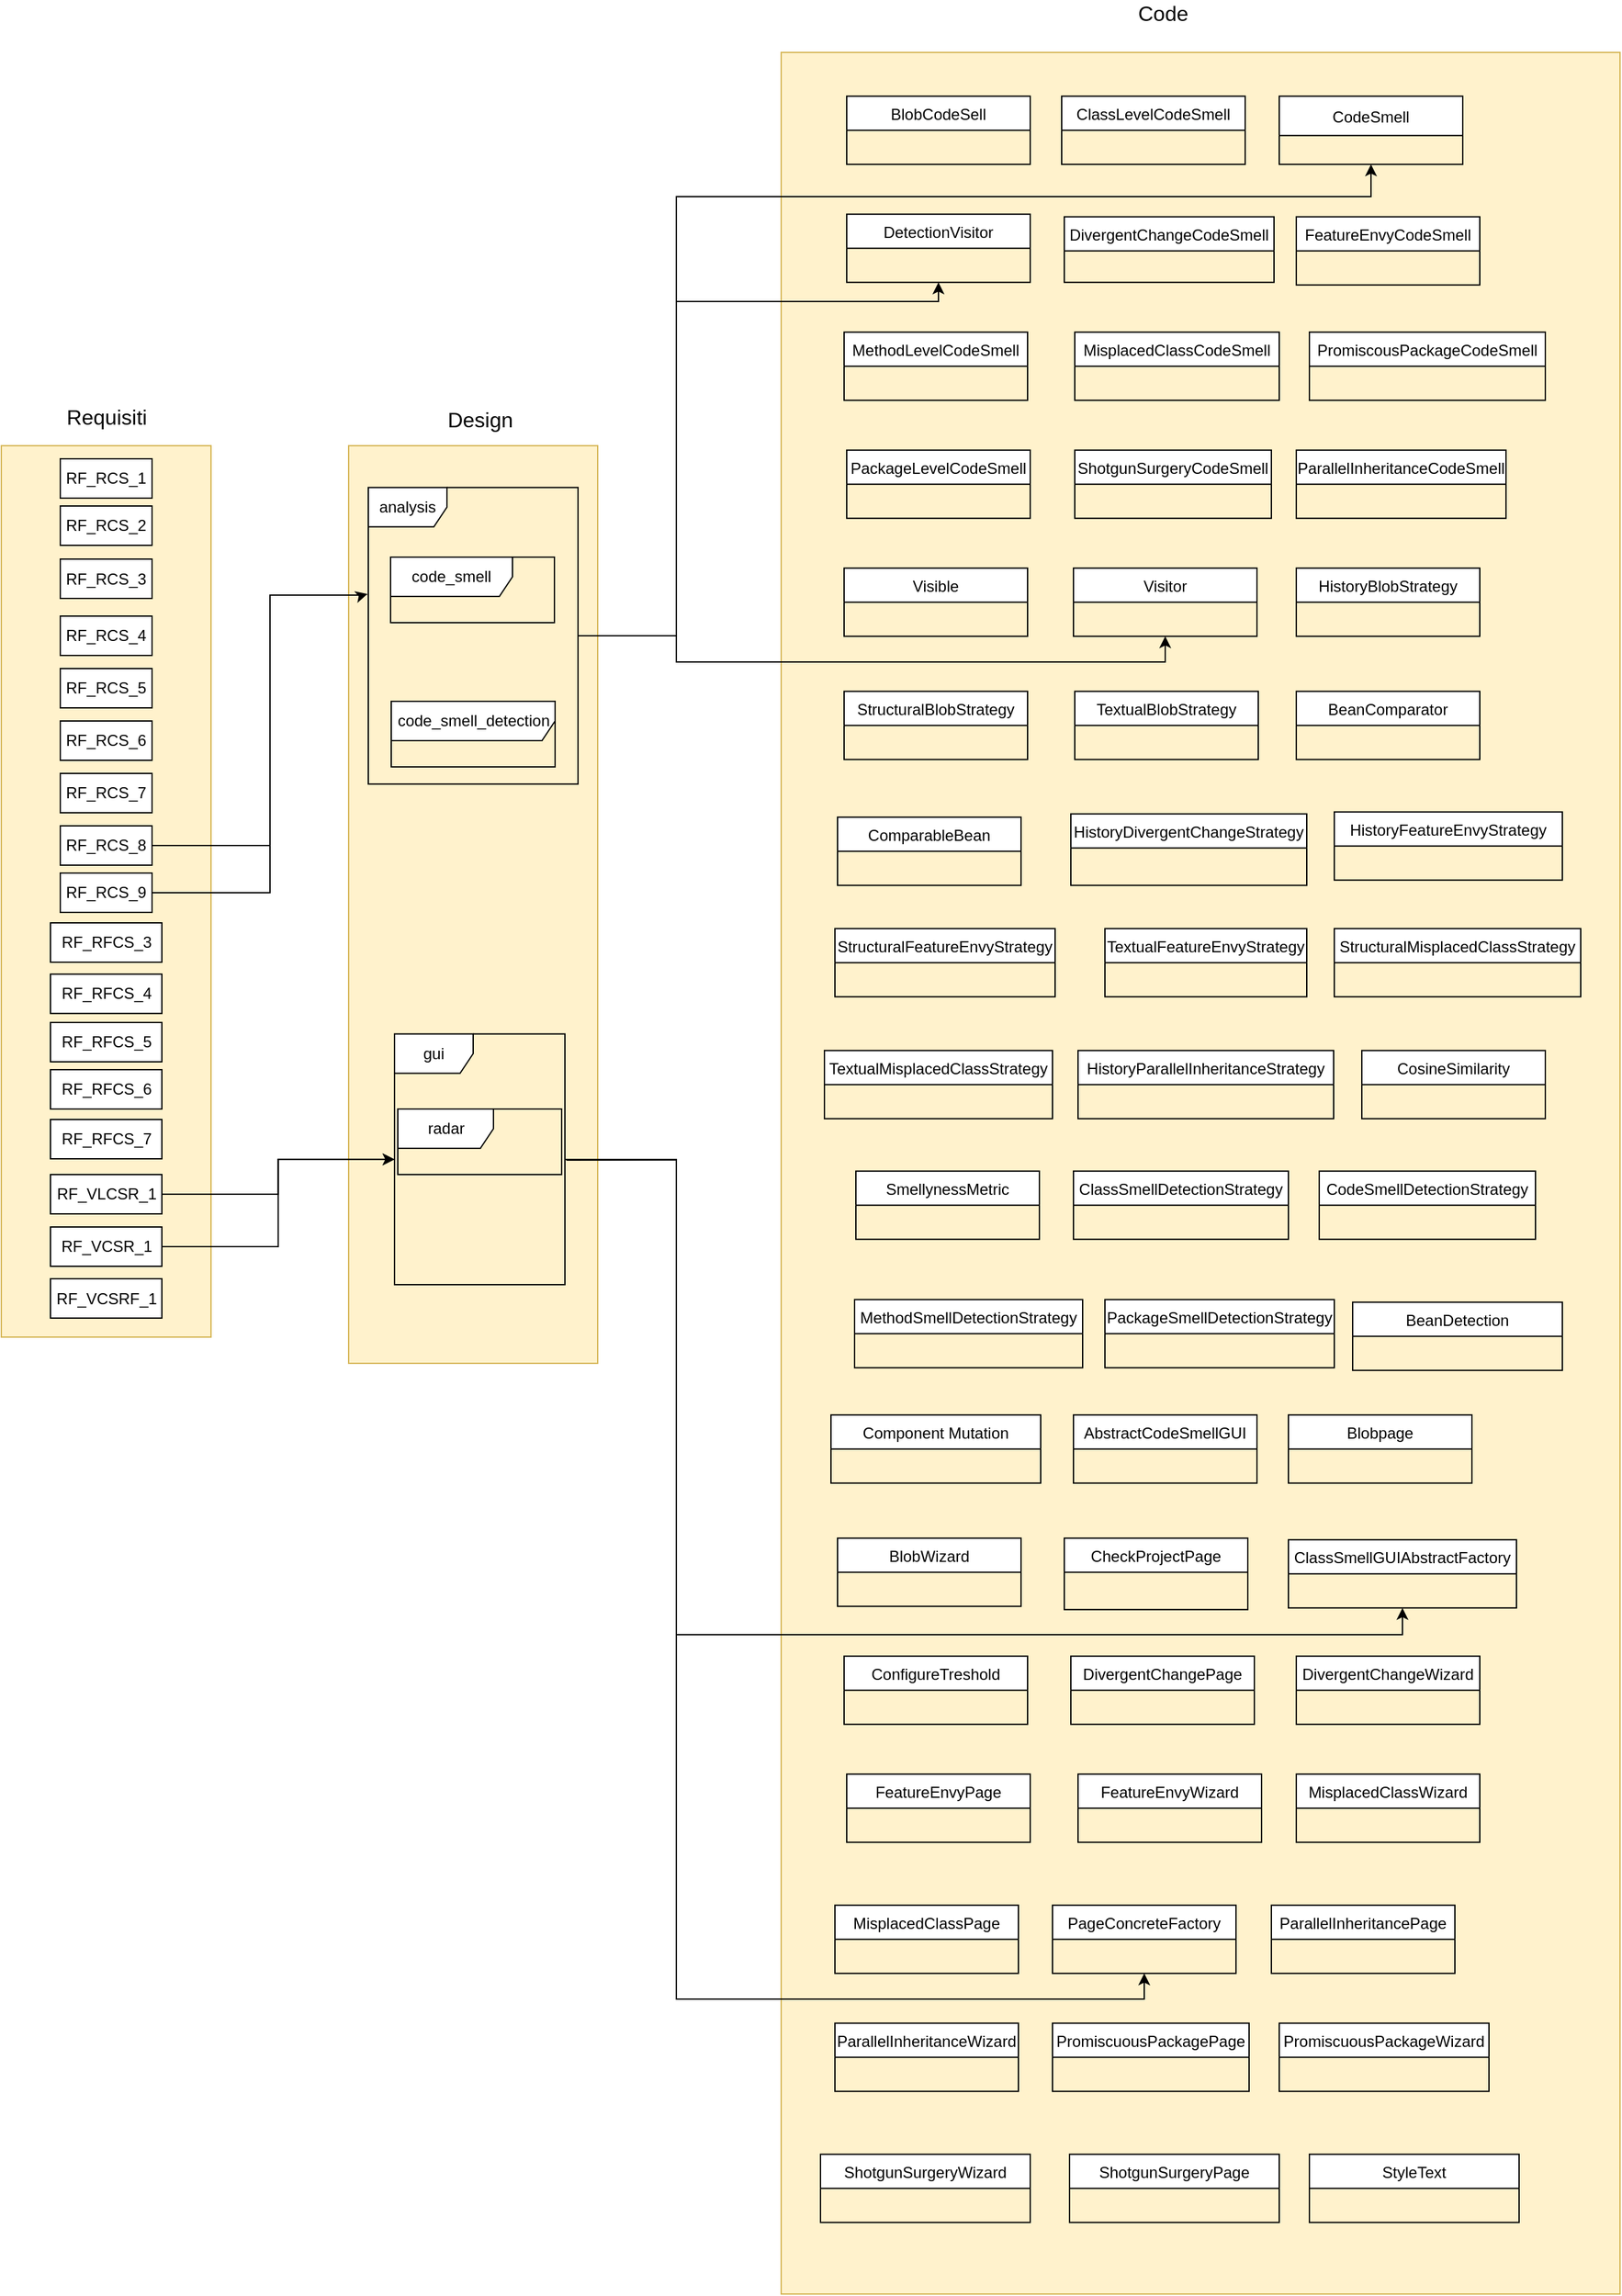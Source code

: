<mxfile version="20.0.2" type="device"><diagram id="omjVIdMI0j78EckpS8r3" name="Page-1"><mxGraphModel dx="4814" dy="2933" grid="1" gridSize="10" guides="1" tooltips="1" connect="1" arrows="1" fold="1" page="1" pageScale="1" pageWidth="827" pageHeight="1169" math="0" shadow="0"><root><mxCell id="0"/><mxCell id="1" parent="0"/><mxCell id="1BuoXdEdj9g9K6j--a0f-65" value="" style="rounded=0;whiteSpace=wrap;html=1;fillColor=#fff2cc;strokeColor=#d6b656;" parent="1" vertex="1"><mxGeometry x="-1010" y="-140" width="640" height="1710" as="geometry"/></mxCell><mxCell id="1BuoXdEdj9g9K6j--a0f-1" value="" style="rounded=0;whiteSpace=wrap;html=1;fillColor=#fff2cc;strokeColor=#d6b656;" parent="1" vertex="1"><mxGeometry x="-1605" y="160" width="160" height="680" as="geometry"/></mxCell><mxCell id="1BuoXdEdj9g9K6j--a0f-4" value="RF_RCS_1" style="rounded=0;whiteSpace=wrap;html=1;" parent="1" vertex="1"><mxGeometry x="-1560" y="170" width="70" height="30" as="geometry"/></mxCell><mxCell id="1BuoXdEdj9g9K6j--a0f-5" value="RF_RCS_2" style="rounded=0;whiteSpace=wrap;html=1;" parent="1" vertex="1"><mxGeometry x="-1560" y="206" width="70" height="30" as="geometry"/></mxCell><mxCell id="1BuoXdEdj9g9K6j--a0f-6" value="RF_RCS_3" style="rounded=0;whiteSpace=wrap;html=1;" parent="1" vertex="1"><mxGeometry x="-1560" y="246.5" width="70" height="30" as="geometry"/></mxCell><mxCell id="1BuoXdEdj9g9K6j--a0f-18" value="" style="rounded=0;whiteSpace=wrap;html=1;fillColor=#fff2cc;strokeColor=#d6b656;" parent="1" vertex="1"><mxGeometry x="-1340" y="160" width="190" height="700" as="geometry"/></mxCell><mxCell id="KnudJdZtvMEW16h_r3Ov-47" style="edgeStyle=orthogonalEdgeStyle;rounded=0;orthogonalLoop=1;jettySize=auto;html=1;entryX=0.5;entryY=1;entryDx=0;entryDy=0;" edge="1" parent="1" source="1BuoXdEdj9g9K6j--a0f-21" target="KnudJdZtvMEW16h_r3Ov-2"><mxGeometry relative="1" as="geometry"><Array as="points"><mxPoint x="-1090" y="305"/><mxPoint x="-1090" y="325"/><mxPoint x="-717" y="325"/></Array></mxGeometry></mxCell><mxCell id="KnudJdZtvMEW16h_r3Ov-48" style="edgeStyle=orthogonalEdgeStyle;rounded=0;orthogonalLoop=1;jettySize=auto;html=1;entryX=0.5;entryY=1;entryDx=0;entryDy=0;" edge="1" parent="1" source="1BuoXdEdj9g9K6j--a0f-21" target="KnudJdZtvMEW16h_r3Ov-1"><mxGeometry relative="1" as="geometry"><Array as="points"><mxPoint x="-1090" y="305"/><mxPoint x="-1090" y="50"/><mxPoint x="-890" y="50"/></Array></mxGeometry></mxCell><mxCell id="KnudJdZtvMEW16h_r3Ov-49" style="edgeStyle=orthogonalEdgeStyle;rounded=0;orthogonalLoop=1;jettySize=auto;html=1;entryX=0.5;entryY=1;entryDx=0;entryDy=0;" edge="1" parent="1" source="1BuoXdEdj9g9K6j--a0f-21" target="1BuoXdEdj9g9K6j--a0f-32"><mxGeometry relative="1" as="geometry"><Array as="points"><mxPoint x="-1090" y="305"/><mxPoint x="-1090" y="-30"/><mxPoint x="-560" y="-30"/></Array></mxGeometry></mxCell><mxCell id="1BuoXdEdj9g9K6j--a0f-21" value="analysis" style="shape=umlFrame;whiteSpace=wrap;html=1;" parent="1" vertex="1"><mxGeometry x="-1325" y="191.88" width="160" height="226.25" as="geometry"/></mxCell><mxCell id="1BuoXdEdj9g9K6j--a0f-23" value="code_smell_detection" style="shape=umlFrame;whiteSpace=wrap;html=1;width=125;height=30;" parent="1" vertex="1"><mxGeometry x="-1307.5" y="355" width="125" height="50" as="geometry"/></mxCell><mxCell id="KnudJdZtvMEW16h_r3Ov-50" style="edgeStyle=orthogonalEdgeStyle;rounded=0;orthogonalLoop=1;jettySize=auto;html=1;entryX=0.5;entryY=1;entryDx=0;entryDy=0;" edge="1" parent="1" source="1BuoXdEdj9g9K6j--a0f-25" target="KnudJdZtvMEW16h_r3Ov-21"><mxGeometry relative="1" as="geometry"><Array as="points"><mxPoint x="-1090" y="705"/><mxPoint x="-1090" y="1067"/><mxPoint x="-536" y="1067"/></Array></mxGeometry></mxCell><mxCell id="1BuoXdEdj9g9K6j--a0f-25" value="gui" style="shape=umlFrame;whiteSpace=wrap;html=1;" parent="1" vertex="1"><mxGeometry x="-1305" y="608.75" width="130" height="191.25" as="geometry"/></mxCell><mxCell id="1BuoXdEdj9g9K6j--a0f-27" value="ClassLevelCodeSmell" style="swimlane;fontStyle=0;childLayout=stackLayout;horizontal=1;startSize=26;horizontalStack=0;resizeParent=1;resizeParentMax=0;resizeLast=0;collapsible=1;marginBottom=0;" parent="1" vertex="1"><mxGeometry x="-796" y="-106.62" width="140" height="52" as="geometry"/></mxCell><mxCell id="1BuoXdEdj9g9K6j--a0f-31" value="BlobCodeSell" style="swimlane;fontStyle=0;childLayout=stackLayout;horizontal=1;startSize=26;horizontalStack=0;resizeParent=1;resizeParentMax=0;resizeLast=0;collapsible=1;marginBottom=0;" parent="1" vertex="1"><mxGeometry x="-960" y="-106.62" width="140" height="52" as="geometry"/></mxCell><mxCell id="1BuoXdEdj9g9K6j--a0f-32" value="CodeSmell" style="swimlane;fontStyle=0;childLayout=stackLayout;horizontal=1;startSize=30;horizontalStack=0;resizeParent=1;resizeParentMax=0;resizeLast=0;collapsible=1;marginBottom=0;" parent="1" vertex="1"><mxGeometry x="-630" y="-106.62" width="140" height="52" as="geometry"/></mxCell><mxCell id="1BuoXdEdj9g9K6j--a0f-33" value="DivergentChangeCodeSmell" style="swimlane;fontStyle=0;childLayout=stackLayout;horizontal=1;startSize=26;horizontalStack=0;resizeParent=1;resizeParentMax=0;resizeLast=0;collapsible=1;marginBottom=0;" parent="1" vertex="1"><mxGeometry x="-794" y="-14.62" width="160" height="50" as="geometry"/></mxCell><mxCell id="1BuoXdEdj9g9K6j--a0f-34" value="FeatureEnvyCodeSmell" style="swimlane;fontStyle=0;childLayout=stackLayout;horizontal=1;startSize=26;horizontalStack=0;resizeParent=1;resizeParentMax=0;resizeLast=0;collapsible=1;marginBottom=0;" parent="1" vertex="1"><mxGeometry x="-617" y="-14.62" width="140" height="52" as="geometry"/></mxCell><mxCell id="1BuoXdEdj9g9K6j--a0f-35" value="MethodLevelCodeSmell" style="swimlane;fontStyle=0;childLayout=stackLayout;horizontal=1;startSize=26;horizontalStack=0;resizeParent=1;resizeParentMax=0;resizeLast=0;collapsible=1;marginBottom=0;" parent="1" vertex="1"><mxGeometry x="-962" y="73.38" width="140" height="52" as="geometry"><mxRectangle x="-960" y="-170" width="170" height="30" as="alternateBounds"/></mxGeometry></mxCell><mxCell id="1BuoXdEdj9g9K6j--a0f-36" value="MisplacedClassCodeSmell" style="swimlane;fontStyle=0;childLayout=stackLayout;horizontal=1;startSize=26;horizontalStack=0;resizeParent=1;resizeParentMax=0;resizeLast=0;collapsible=1;marginBottom=0;" parent="1" vertex="1"><mxGeometry x="-786" y="73.38" width="156" height="52" as="geometry"/></mxCell><mxCell id="1BuoXdEdj9g9K6j--a0f-37" value="PackageLevelCodeSmell" style="swimlane;fontStyle=0;childLayout=stackLayout;horizontal=1;startSize=26;horizontalStack=0;resizeParent=1;resizeParentMax=0;resizeLast=0;collapsible=1;marginBottom=0;" parent="1" vertex="1"><mxGeometry x="-960" y="163.38" width="140" height="52" as="geometry"/></mxCell><mxCell id="1BuoXdEdj9g9K6j--a0f-38" value="ParallelInheritanceCodeSmell" style="swimlane;fontStyle=0;childLayout=stackLayout;horizontal=1;startSize=26;horizontalStack=0;resizeParent=1;resizeParentMax=0;resizeLast=0;collapsible=1;marginBottom=0;" parent="1" vertex="1"><mxGeometry x="-617" y="163.38" width="160" height="52" as="geometry"/></mxCell><mxCell id="1BuoXdEdj9g9K6j--a0f-39" value="PromiscousPackageCodeSmell" style="swimlane;fontStyle=0;childLayout=stackLayout;horizontal=1;startSize=26;horizontalStack=0;resizeParent=1;resizeParentMax=0;resizeLast=0;collapsible=1;marginBottom=0;" parent="1" vertex="1"><mxGeometry x="-607" y="73.38" width="180" height="52" as="geometry"/></mxCell><mxCell id="1BuoXdEdj9g9K6j--a0f-40" value="ShotgunSurgeryCodeSmell" style="swimlane;fontStyle=0;childLayout=stackLayout;horizontal=1;startSize=26;horizontalStack=0;resizeParent=1;resizeParentMax=0;resizeLast=0;collapsible=1;marginBottom=0;" parent="1" vertex="1"><mxGeometry x="-786" y="163.38" width="150" height="52" as="geometry"/></mxCell><mxCell id="1BuoXdEdj9g9K6j--a0f-47" value="BlobWizard" style="swimlane;fontStyle=0;childLayout=stackLayout;horizontal=1;startSize=26;horizontalStack=0;resizeParent=1;resizeParentMax=0;resizeLast=0;collapsible=1;marginBottom=0;" parent="1" vertex="1"><mxGeometry x="-967" y="993.38" width="140" height="52" as="geometry"/></mxCell><mxCell id="1BuoXdEdj9g9K6j--a0f-49" value="ConfigureTreshold" style="swimlane;fontStyle=0;childLayout=stackLayout;horizontal=1;startSize=26;horizontalStack=0;resizeParent=1;resizeParentMax=0;resizeLast=0;collapsible=1;marginBottom=0;" parent="1" vertex="1"><mxGeometry x="-962" y="1083.38" width="140" height="52" as="geometry"/></mxCell><mxCell id="1BuoXdEdj9g9K6j--a0f-50" value="DivergentChangePage" style="swimlane;fontStyle=0;childLayout=stackLayout;horizontal=1;startSize=26;horizontalStack=0;resizeParent=1;resizeParentMax=0;resizeLast=0;collapsible=1;marginBottom=0;" parent="1" vertex="1"><mxGeometry x="-789" y="1083.38" width="140" height="52" as="geometry"/></mxCell><mxCell id="1BuoXdEdj9g9K6j--a0f-51" value="DivergentChangeWizard" style="swimlane;fontStyle=0;childLayout=stackLayout;horizontal=1;startSize=26;horizontalStack=0;resizeParent=1;resizeParentMax=0;resizeLast=0;collapsible=1;marginBottom=0;" parent="1" vertex="1"><mxGeometry x="-617" y="1083.38" width="140" height="52" as="geometry"/></mxCell><mxCell id="1BuoXdEdj9g9K6j--a0f-52" value="FeatureEnvyPage" style="swimlane;fontStyle=0;childLayout=stackLayout;horizontal=1;startSize=26;horizontalStack=0;resizeParent=1;resizeParentMax=0;resizeLast=0;collapsible=1;marginBottom=0;" parent="1" vertex="1"><mxGeometry x="-960" y="1173.38" width="140" height="52" as="geometry"/></mxCell><mxCell id="1BuoXdEdj9g9K6j--a0f-53" value="FeatureEnvyWizard" style="swimlane;fontStyle=0;childLayout=stackLayout;horizontal=1;startSize=26;horizontalStack=0;resizeParent=1;resizeParentMax=0;resizeLast=0;collapsible=1;marginBottom=0;" parent="1" vertex="1"><mxGeometry x="-783.5" y="1173.38" width="140" height="52" as="geometry"/></mxCell><mxCell id="1BuoXdEdj9g9K6j--a0f-54" value="MisplacedClassPage" style="swimlane;fontStyle=0;childLayout=stackLayout;horizontal=1;startSize=26;horizontalStack=0;resizeParent=1;resizeParentMax=0;resizeLast=0;collapsible=1;marginBottom=0;" parent="1" vertex="1"><mxGeometry x="-969" y="1273.38" width="140" height="52" as="geometry"/></mxCell><mxCell id="1BuoXdEdj9g9K6j--a0f-55" value="MisplacedClassWizard" style="swimlane;fontStyle=0;childLayout=stackLayout;horizontal=1;startSize=26;horizontalStack=0;resizeParent=1;resizeParentMax=0;resizeLast=0;collapsible=1;marginBottom=0;" parent="1" vertex="1"><mxGeometry x="-617" y="1173.38" width="140" height="52" as="geometry"/></mxCell><mxCell id="1BuoXdEdj9g9K6j--a0f-56" value="ParallelInheritancePage" style="swimlane;fontStyle=0;childLayout=stackLayout;horizontal=1;startSize=26;horizontalStack=0;resizeParent=1;resizeParentMax=0;resizeLast=0;collapsible=1;marginBottom=0;" parent="1" vertex="1"><mxGeometry x="-636" y="1273.38" width="140" height="52" as="geometry"/></mxCell><mxCell id="1BuoXdEdj9g9K6j--a0f-57" value="ParallelInheritanceWizard" style="swimlane;fontStyle=0;childLayout=stackLayout;horizontal=1;startSize=26;horizontalStack=0;resizeParent=1;resizeParentMax=0;resizeLast=0;collapsible=1;marginBottom=0;" parent="1" vertex="1"><mxGeometry x="-969" y="1363.38" width="140" height="52" as="geometry"/></mxCell><mxCell id="1BuoXdEdj9g9K6j--a0f-58" value="PromiscuousPackagePage" style="swimlane;fontStyle=0;childLayout=stackLayout;horizontal=1;startSize=26;horizontalStack=0;resizeParent=1;resizeParentMax=0;resizeLast=0;collapsible=1;marginBottom=0;" parent="1" vertex="1"><mxGeometry x="-803" y="1363.38" width="150" height="52" as="geometry"/></mxCell><mxCell id="1BuoXdEdj9g9K6j--a0f-59" value="PromiscuousPackageWizard" style="swimlane;fontStyle=0;childLayout=stackLayout;horizontal=1;startSize=26;horizontalStack=0;resizeParent=1;resizeParentMax=0;resizeLast=0;collapsible=1;marginBottom=0;" parent="1" vertex="1"><mxGeometry x="-630" y="1363.38" width="160" height="52" as="geometry"/></mxCell><mxCell id="1BuoXdEdj9g9K6j--a0f-60" value="ShotgunSurgeryPage" style="swimlane;fontStyle=0;childLayout=stackLayout;horizontal=1;startSize=26;horizontalStack=0;resizeParent=1;resizeParentMax=0;resizeLast=0;collapsible=1;marginBottom=0;" parent="1" vertex="1"><mxGeometry x="-790" y="1463.38" width="160" height="52" as="geometry"/></mxCell><mxCell id="1BuoXdEdj9g9K6j--a0f-61" value="ShotgunSurgeryWizard" style="swimlane;fontStyle=0;childLayout=stackLayout;horizontal=1;startSize=26;horizontalStack=0;resizeParent=1;resizeParentMax=0;resizeLast=0;collapsible=1;marginBottom=0;" parent="1" vertex="1"><mxGeometry x="-980" y="1463.38" width="160" height="52" as="geometry"/></mxCell><mxCell id="1BuoXdEdj9g9K6j--a0f-62" value="StyleText" style="swimlane;fontStyle=0;childLayout=stackLayout;horizontal=1;startSize=26;horizontalStack=0;resizeParent=1;resizeParentMax=0;resizeLast=0;collapsible=1;marginBottom=0;" parent="1" vertex="1"><mxGeometry x="-607" y="1463.38" width="160" height="52" as="geometry"/></mxCell><mxCell id="1BuoXdEdj9g9K6j--a0f-66" value="&lt;font style=&quot;font-size: 16px;&quot;&gt;Requisiti&lt;/font&gt;" style="text;html=1;align=center;verticalAlign=middle;resizable=0;points=[];autosize=1;strokeColor=none;fillColor=none;" parent="1" vertex="1"><mxGeometry x="-1565" y="128" width="80" height="20" as="geometry"/></mxCell><mxCell id="1BuoXdEdj9g9K6j--a0f-67" value="&lt;font style=&quot;font-size: 16px;&quot;&gt;Design&lt;/font&gt;" style="text;html=1;align=center;verticalAlign=middle;resizable=0;points=[];autosize=1;strokeColor=none;fillColor=none;" parent="1" vertex="1"><mxGeometry x="-1275" y="130" width="70" height="20" as="geometry"/></mxCell><mxCell id="1BuoXdEdj9g9K6j--a0f-68" value="&lt;font style=&quot;font-size: 16px;&quot;&gt;Code&lt;/font&gt;" style="text;html=1;align=center;verticalAlign=middle;resizable=0;points=[];autosize=1;strokeColor=none;fillColor=none;" parent="1" vertex="1"><mxGeometry x="-744" y="-180" width="50" height="20" as="geometry"/></mxCell><mxCell id="KnudJdZtvMEW16h_r3Ov-51" style="edgeStyle=orthogonalEdgeStyle;rounded=0;orthogonalLoop=1;jettySize=auto;html=1;entryX=0.5;entryY=1;entryDx=0;entryDy=0;exitX=1.009;exitY=0.503;exitDx=0;exitDy=0;exitPerimeter=0;" edge="1" parent="1" source="1BuoXdEdj9g9K6j--a0f-25" target="KnudJdZtvMEW16h_r3Ov-22"><mxGeometry relative="1" as="geometry"><Array as="points"><mxPoint x="-1090" y="705"/><mxPoint x="-1090" y="1345"/><mxPoint x="-733" y="1345"/></Array></mxGeometry></mxCell><mxCell id="1BuoXdEdj9g9K6j--a0f-79" value="radar" style="shape=umlFrame;whiteSpace=wrap;html=1;width=73;height=30;" parent="1" vertex="1"><mxGeometry x="-1302.5" y="666" width="125" height="50" as="geometry"/></mxCell><mxCell id="vIYeBZmq3KHrT4NSOcYC-12" value="RF_RCS_4" style="rounded=0;whiteSpace=wrap;html=1;" parent="1" vertex="1"><mxGeometry x="-1560" y="290" width="70" height="30" as="geometry"/></mxCell><mxCell id="vIYeBZmq3KHrT4NSOcYC-13" value="RF_RCS_5" style="rounded=0;whiteSpace=wrap;html=1;" parent="1" vertex="1"><mxGeometry x="-1560" y="330" width="70" height="30" as="geometry"/></mxCell><mxCell id="vIYeBZmq3KHrT4NSOcYC-14" value="RF_RCS_6" style="rounded=0;whiteSpace=wrap;html=1;" parent="1" vertex="1"><mxGeometry x="-1560" y="370" width="70" height="30" as="geometry"/></mxCell><mxCell id="vIYeBZmq3KHrT4NSOcYC-15" value="RF_RCS_7" style="rounded=0;whiteSpace=wrap;html=1;" parent="1" vertex="1"><mxGeometry x="-1560" y="410" width="70" height="30" as="geometry"/></mxCell><mxCell id="vIYeBZmq3KHrT4NSOcYC-24" value="RF_RFCS_3" style="rounded=0;whiteSpace=wrap;html=1;" parent="1" vertex="1"><mxGeometry x="-1567.5" y="524" width="85" height="30" as="geometry"/></mxCell><mxCell id="vIYeBZmq3KHrT4NSOcYC-25" value="RF_RFCS_4" style="rounded=0;whiteSpace=wrap;html=1;" parent="1" vertex="1"><mxGeometry x="-1567.5" y="563.13" width="85" height="30" as="geometry"/></mxCell><mxCell id="vIYeBZmq3KHrT4NSOcYC-26" value="RF_RFCS_5" style="rounded=0;whiteSpace=wrap;html=1;" parent="1" vertex="1"><mxGeometry x="-1567.5" y="600" width="85" height="30" as="geometry"/></mxCell><mxCell id="vIYeBZmq3KHrT4NSOcYC-27" value="RF_RFCS_6" style="rounded=0;whiteSpace=wrap;html=1;" parent="1" vertex="1"><mxGeometry x="-1567.5" y="636" width="85" height="30" as="geometry"/></mxCell><mxCell id="vIYeBZmq3KHrT4NSOcYC-28" value="RF_RFCS_7" style="rounded=0;whiteSpace=wrap;html=1;" parent="1" vertex="1"><mxGeometry x="-1567.5" y="674" width="85" height="30" as="geometry"/></mxCell><mxCell id="vIYeBZmq3KHrT4NSOcYC-39" style="edgeStyle=orthogonalEdgeStyle;rounded=0;orthogonalLoop=1;jettySize=auto;html=1;" parent="1" source="vIYeBZmq3KHrT4NSOcYC-29" target="1BuoXdEdj9g9K6j--a0f-25" edge="1"><mxGeometry relative="1" as="geometry"/></mxCell><mxCell id="vIYeBZmq3KHrT4NSOcYC-29" value="RF_VLCSR_1" style="rounded=0;whiteSpace=wrap;html=1;" parent="1" vertex="1"><mxGeometry x="-1567.5" y="716" width="85" height="30" as="geometry"/></mxCell><mxCell id="vIYeBZmq3KHrT4NSOcYC-40" style="edgeStyle=orthogonalEdgeStyle;rounded=0;orthogonalLoop=1;jettySize=auto;html=1;entryX=0;entryY=0.5;entryDx=0;entryDy=0;entryPerimeter=0;" parent="1" source="vIYeBZmq3KHrT4NSOcYC-30" target="1BuoXdEdj9g9K6j--a0f-25" edge="1"><mxGeometry relative="1" as="geometry"/></mxCell><mxCell id="vIYeBZmq3KHrT4NSOcYC-30" value="RF_VCSR_1" style="rounded=0;whiteSpace=wrap;html=1;" parent="1" vertex="1"><mxGeometry x="-1567.5" y="756" width="85" height="30" as="geometry"/></mxCell><mxCell id="vIYeBZmq3KHrT4NSOcYC-31" value="RF_VCSRF_1" style="rounded=0;whiteSpace=wrap;html=1;" parent="1" vertex="1"><mxGeometry x="-1567.5" y="795.5" width="85" height="30" as="geometry"/></mxCell><mxCell id="1BuoXdEdj9g9K6j--a0f-24" value="code_smell" style="shape=umlFrame;whiteSpace=wrap;html=1;width=93;height=30;" parent="1" vertex="1"><mxGeometry x="-1308" y="245" width="125" height="50" as="geometry"/></mxCell><mxCell id="vIYeBZmq3KHrT4NSOcYC-42" value="CheckProjectPage" style="swimlane;fontStyle=0;childLayout=stackLayout;horizontal=1;startSize=26;horizontalStack=0;resizeParent=1;resizeParentMax=0;resizeLast=0;collapsible=1;marginBottom=0;" parent="1" vertex="1"><mxGeometry x="-794" y="993.38" width="140" height="54.5" as="geometry"/></mxCell><mxCell id="Ku9erP6SEYp5ExssFQEN-3" value="RF_RCS_8" style="rounded=0;whiteSpace=wrap;html=1;" parent="1" vertex="1"><mxGeometry x="-1560" y="450" width="70" height="30" as="geometry"/></mxCell><mxCell id="Ku9erP6SEYp5ExssFQEN-4" value="RF_RCS_9" style="rounded=0;whiteSpace=wrap;html=1;" parent="1" vertex="1"><mxGeometry x="-1560" y="486" width="70" height="30" as="geometry"/></mxCell><mxCell id="Ku9erP6SEYp5ExssFQEN-5" style="edgeStyle=orthogonalEdgeStyle;rounded=0;orthogonalLoop=1;jettySize=auto;html=1;exitX=1;exitY=0.5;exitDx=0;exitDy=0;entryX=-0.004;entryY=0.359;entryDx=0;entryDy=0;entryPerimeter=0;" parent="1" source="Ku9erP6SEYp5ExssFQEN-3" target="1BuoXdEdj9g9K6j--a0f-21" edge="1"><mxGeometry relative="1" as="geometry"><mxPoint x="-1330" y="270" as="targetPoint"/><mxPoint x="-1480" y="395" as="sourcePoint"/><Array as="points"><mxPoint x="-1400" y="465"/><mxPoint x="-1400" y="274"/><mxPoint x="-1329" y="274"/></Array></mxGeometry></mxCell><mxCell id="Ku9erP6SEYp5ExssFQEN-10" value="" style="endArrow=none;html=1;rounded=0;exitX=1;exitY=0.5;exitDx=0;exitDy=0;" parent="1" source="Ku9erP6SEYp5ExssFQEN-4" edge="1"><mxGeometry width="50" height="50" relative="1" as="geometry"><mxPoint x="-1420" y="540" as="sourcePoint"/><mxPoint x="-1400" y="450" as="targetPoint"/><Array as="points"><mxPoint x="-1400" y="501"/></Array></mxGeometry></mxCell><mxCell id="KnudJdZtvMEW16h_r3Ov-1" value="DetectionVisitor" style="swimlane;fontStyle=0;childLayout=stackLayout;horizontal=1;startSize=26;horizontalStack=0;resizeParent=1;resizeParentMax=0;resizeLast=0;collapsible=1;marginBottom=0;" vertex="1" parent="1"><mxGeometry x="-960" y="-16.62" width="140" height="52" as="geometry"/></mxCell><mxCell id="KnudJdZtvMEW16h_r3Ov-2" value="Visitor" style="swimlane;fontStyle=0;childLayout=stackLayout;horizontal=1;startSize=26;horizontalStack=0;resizeParent=1;resizeParentMax=0;resizeLast=0;collapsible=1;marginBottom=0;" vertex="1" parent="1"><mxGeometry x="-787" y="253.38" width="140" height="52" as="geometry"/></mxCell><mxCell id="KnudJdZtvMEW16h_r3Ov-3" value="Visible" style="swimlane;fontStyle=0;childLayout=stackLayout;horizontal=1;startSize=26;horizontalStack=0;resizeParent=1;resizeParentMax=0;resizeLast=0;collapsible=1;marginBottom=0;" vertex="1" parent="1"><mxGeometry x="-962" y="253.38" width="140" height="52" as="geometry"/></mxCell><mxCell id="KnudJdZtvMEW16h_r3Ov-19" value="AbstractCodeSmellGUI" style="swimlane;fontStyle=0;childLayout=stackLayout;horizontal=1;startSize=26;horizontalStack=0;resizeParent=1;resizeParentMax=0;resizeLast=0;collapsible=1;marginBottom=0;" vertex="1" parent="1"><mxGeometry x="-787" y="899.38" width="140" height="52" as="geometry"/></mxCell><mxCell id="KnudJdZtvMEW16h_r3Ov-20" value="Blobpage" style="swimlane;fontStyle=0;childLayout=stackLayout;horizontal=1;startSize=26;horizontalStack=0;resizeParent=1;resizeParentMax=0;resizeLast=0;collapsible=1;marginBottom=0;" vertex="1" parent="1"><mxGeometry x="-623" y="899.38" width="140" height="52" as="geometry"/></mxCell><mxCell id="KnudJdZtvMEW16h_r3Ov-21" value="ClassSmellGUIAbstractFactory" style="swimlane;fontStyle=0;childLayout=stackLayout;horizontal=1;startSize=26;horizontalStack=0;resizeParent=1;resizeParentMax=0;resizeLast=0;collapsible=1;marginBottom=0;" vertex="1" parent="1"><mxGeometry x="-623" y="994.63" width="174" height="52" as="geometry"/></mxCell><mxCell id="KnudJdZtvMEW16h_r3Ov-22" value="PageConcreteFactory" style="swimlane;fontStyle=0;childLayout=stackLayout;horizontal=1;startSize=26;horizontalStack=0;resizeParent=1;resizeParentMax=0;resizeLast=0;collapsible=1;marginBottom=0;" vertex="1" parent="1"><mxGeometry x="-803" y="1273.38" width="140" height="52" as="geometry"/></mxCell><mxCell id="KnudJdZtvMEW16h_r3Ov-23" value="ComparableBean" style="swimlane;fontStyle=0;childLayout=stackLayout;horizontal=1;startSize=26;horizontalStack=0;resizeParent=1;resizeParentMax=0;resizeLast=0;collapsible=1;marginBottom=0;" vertex="1" parent="1"><mxGeometry x="-967" y="443.38" width="140" height="52" as="geometry"/></mxCell><mxCell id="KnudJdZtvMEW16h_r3Ov-24" value="StructuralFeatureEnvyStrategy" style="swimlane;fontStyle=0;childLayout=stackLayout;horizontal=1;startSize=26;horizontalStack=0;resizeParent=1;resizeParentMax=0;resizeLast=0;collapsible=1;marginBottom=0;" vertex="1" parent="1"><mxGeometry x="-969" y="528.38" width="168" height="52" as="geometry"/></mxCell><mxCell id="KnudJdZtvMEW16h_r3Ov-25" value="TextualFeatureEnvyStrategy" style="swimlane;fontStyle=0;childLayout=stackLayout;horizontal=1;startSize=26;horizontalStack=0;resizeParent=1;resizeParentMax=0;resizeLast=0;collapsible=1;marginBottom=0;" vertex="1" parent="1"><mxGeometry x="-763" y="528.38" width="154" height="52" as="geometry"/></mxCell><mxCell id="KnudJdZtvMEW16h_r3Ov-26" value="StructuralMisplacedClassStrategy" style="swimlane;fontStyle=0;childLayout=stackLayout;horizontal=1;startSize=26;horizontalStack=0;resizeParent=1;resizeParentMax=0;resizeLast=0;collapsible=1;marginBottom=0;" vertex="1" parent="1"><mxGeometry x="-588" y="528.38" width="188" height="52" as="geometry"/></mxCell><mxCell id="KnudJdZtvMEW16h_r3Ov-27" value="TextualMisplacedClassStrategy" style="swimlane;fontStyle=0;childLayout=stackLayout;horizontal=1;startSize=26;horizontalStack=0;resizeParent=1;resizeParentMax=0;resizeLast=0;collapsible=1;marginBottom=0;" vertex="1" parent="1"><mxGeometry x="-977" y="621.38" width="174" height="52" as="geometry"/></mxCell><mxCell id="KnudJdZtvMEW16h_r3Ov-28" value="HistoryParallelInheritanceStrategy" style="swimlane;fontStyle=0;childLayout=stackLayout;horizontal=1;startSize=26;horizontalStack=0;resizeParent=1;resizeParentMax=0;resizeLast=0;collapsible=1;marginBottom=0;" vertex="1" parent="1"><mxGeometry x="-783.5" y="621.38" width="195" height="52" as="geometry"/></mxCell><mxCell id="KnudJdZtvMEW16h_r3Ov-29" value="CosineSimilarity" style="swimlane;fontStyle=0;childLayout=stackLayout;horizontal=1;startSize=26;horizontalStack=0;resizeParent=1;resizeParentMax=0;resizeLast=0;collapsible=1;marginBottom=0;" vertex="1" parent="1"><mxGeometry x="-567" y="621.38" width="140" height="52" as="geometry"/></mxCell><mxCell id="KnudJdZtvMEW16h_r3Ov-30" value="SmellynessMetric" style="swimlane;fontStyle=0;childLayout=stackLayout;horizontal=1;startSize=26;horizontalStack=0;resizeParent=1;resizeParentMax=0;resizeLast=0;collapsible=1;marginBottom=0;" vertex="1" parent="1"><mxGeometry x="-953" y="713.38" width="140" height="52" as="geometry"/></mxCell><mxCell id="KnudJdZtvMEW16h_r3Ov-31" value="CodeSmellDetectionStrategy" style="swimlane;fontStyle=0;childLayout=stackLayout;horizontal=1;startSize=26;horizontalStack=0;resizeParent=1;resizeParentMax=0;resizeLast=0;collapsible=1;marginBottom=0;" vertex="1" parent="1"><mxGeometry x="-599.5" y="713.38" width="165" height="52" as="geometry"/></mxCell><mxCell id="KnudJdZtvMEW16h_r3Ov-32" value="MethodSmellDetectionStrategy" style="swimlane;fontStyle=0;childLayout=stackLayout;horizontal=1;startSize=26;horizontalStack=0;resizeParent=1;resizeParentMax=0;resizeLast=0;collapsible=1;marginBottom=0;" vertex="1" parent="1"><mxGeometry x="-954" y="811.38" width="174" height="52" as="geometry"/></mxCell><mxCell id="KnudJdZtvMEW16h_r3Ov-33" value="PackageSmellDetectionStrategy" style="swimlane;fontStyle=0;childLayout=stackLayout;horizontal=1;startSize=26;horizontalStack=0;resizeParent=1;resizeParentMax=0;resizeLast=0;collapsible=1;marginBottom=0;" vertex="1" parent="1"><mxGeometry x="-763" y="811.38" width="175" height="52" as="geometry"/></mxCell><mxCell id="KnudJdZtvMEW16h_r3Ov-34" value="BeanDetection" style="swimlane;fontStyle=0;childLayout=stackLayout;horizontal=1;startSize=26;horizontalStack=0;resizeParent=1;resizeParentMax=0;resizeLast=0;collapsible=1;marginBottom=0;" vertex="1" parent="1"><mxGeometry x="-574" y="813.38" width="160" height="52" as="geometry"/></mxCell><mxCell id="KnudJdZtvMEW16h_r3Ov-35" value="Component Mutation" style="swimlane;fontStyle=0;childLayout=stackLayout;horizontal=1;startSize=26;horizontalStack=0;resizeParent=1;resizeParentMax=0;resizeLast=0;collapsible=1;marginBottom=0;" vertex="1" parent="1"><mxGeometry x="-972" y="899.38" width="160" height="52" as="geometry"/></mxCell><mxCell id="KnudJdZtvMEW16h_r3Ov-38" value="HistoryDivergentChangeStrategy" style="swimlane;fontStyle=0;childLayout=stackLayout;horizontal=1;startSize=26;horizontalStack=0;resizeParent=1;resizeParentMax=0;resizeLast=0;collapsible=1;marginBottom=0;" vertex="1" parent="1"><mxGeometry x="-789" y="440.88" width="180" height="54.5" as="geometry"/></mxCell><mxCell id="KnudJdZtvMEW16h_r3Ov-39" value="TextualBlobStrategy" style="swimlane;fontStyle=0;childLayout=stackLayout;horizontal=1;startSize=26;horizontalStack=0;resizeParent=1;resizeParentMax=0;resizeLast=0;collapsible=1;marginBottom=0;" vertex="1" parent="1"><mxGeometry x="-786" y="347.38" width="140" height="52" as="geometry"/></mxCell><mxCell id="KnudJdZtvMEW16h_r3Ov-40" value="BeanComparator" style="swimlane;fontStyle=0;childLayout=stackLayout;horizontal=1;startSize=26;horizontalStack=0;resizeParent=1;resizeParentMax=0;resizeLast=0;collapsible=1;marginBottom=0;" vertex="1" parent="1"><mxGeometry x="-617" y="347.38" width="140" height="52" as="geometry"/></mxCell><mxCell id="KnudJdZtvMEW16h_r3Ov-41" value="HistoryFeatureEnvyStrategy" style="swimlane;fontStyle=0;childLayout=stackLayout;horizontal=1;startSize=26;horizontalStack=0;resizeParent=1;resizeParentMax=0;resizeLast=0;collapsible=1;marginBottom=0;" vertex="1" parent="1"><mxGeometry x="-588" y="439.38" width="174" height="52" as="geometry"/></mxCell><mxCell id="KnudJdZtvMEW16h_r3Ov-42" value="ClassSmellDetectionStrategy" style="swimlane;fontStyle=0;childLayout=stackLayout;horizontal=1;startSize=26;horizontalStack=0;resizeParent=1;resizeParentMax=0;resizeLast=0;collapsible=1;marginBottom=0;" vertex="1" parent="1"><mxGeometry x="-787" y="713.38" width="164" height="52" as="geometry"/></mxCell><mxCell id="KnudJdZtvMEW16h_r3Ov-43" value="StructuralBlobStrategy" style="swimlane;fontStyle=0;childLayout=stackLayout;horizontal=1;startSize=26;horizontalStack=0;resizeParent=1;resizeParentMax=0;resizeLast=0;collapsible=1;marginBottom=0;" vertex="1" parent="1"><mxGeometry x="-962" y="347.38" width="140" height="52" as="geometry"/></mxCell><mxCell id="KnudJdZtvMEW16h_r3Ov-44" value="HistoryBlobStrategy" style="swimlane;fontStyle=0;childLayout=stackLayout;horizontal=1;startSize=26;horizontalStack=0;resizeParent=1;resizeParentMax=0;resizeLast=0;collapsible=1;marginBottom=0;" vertex="1" parent="1"><mxGeometry x="-617" y="253.38" width="140" height="52" as="geometry"/></mxCell></root></mxGraphModel></diagram></mxfile>